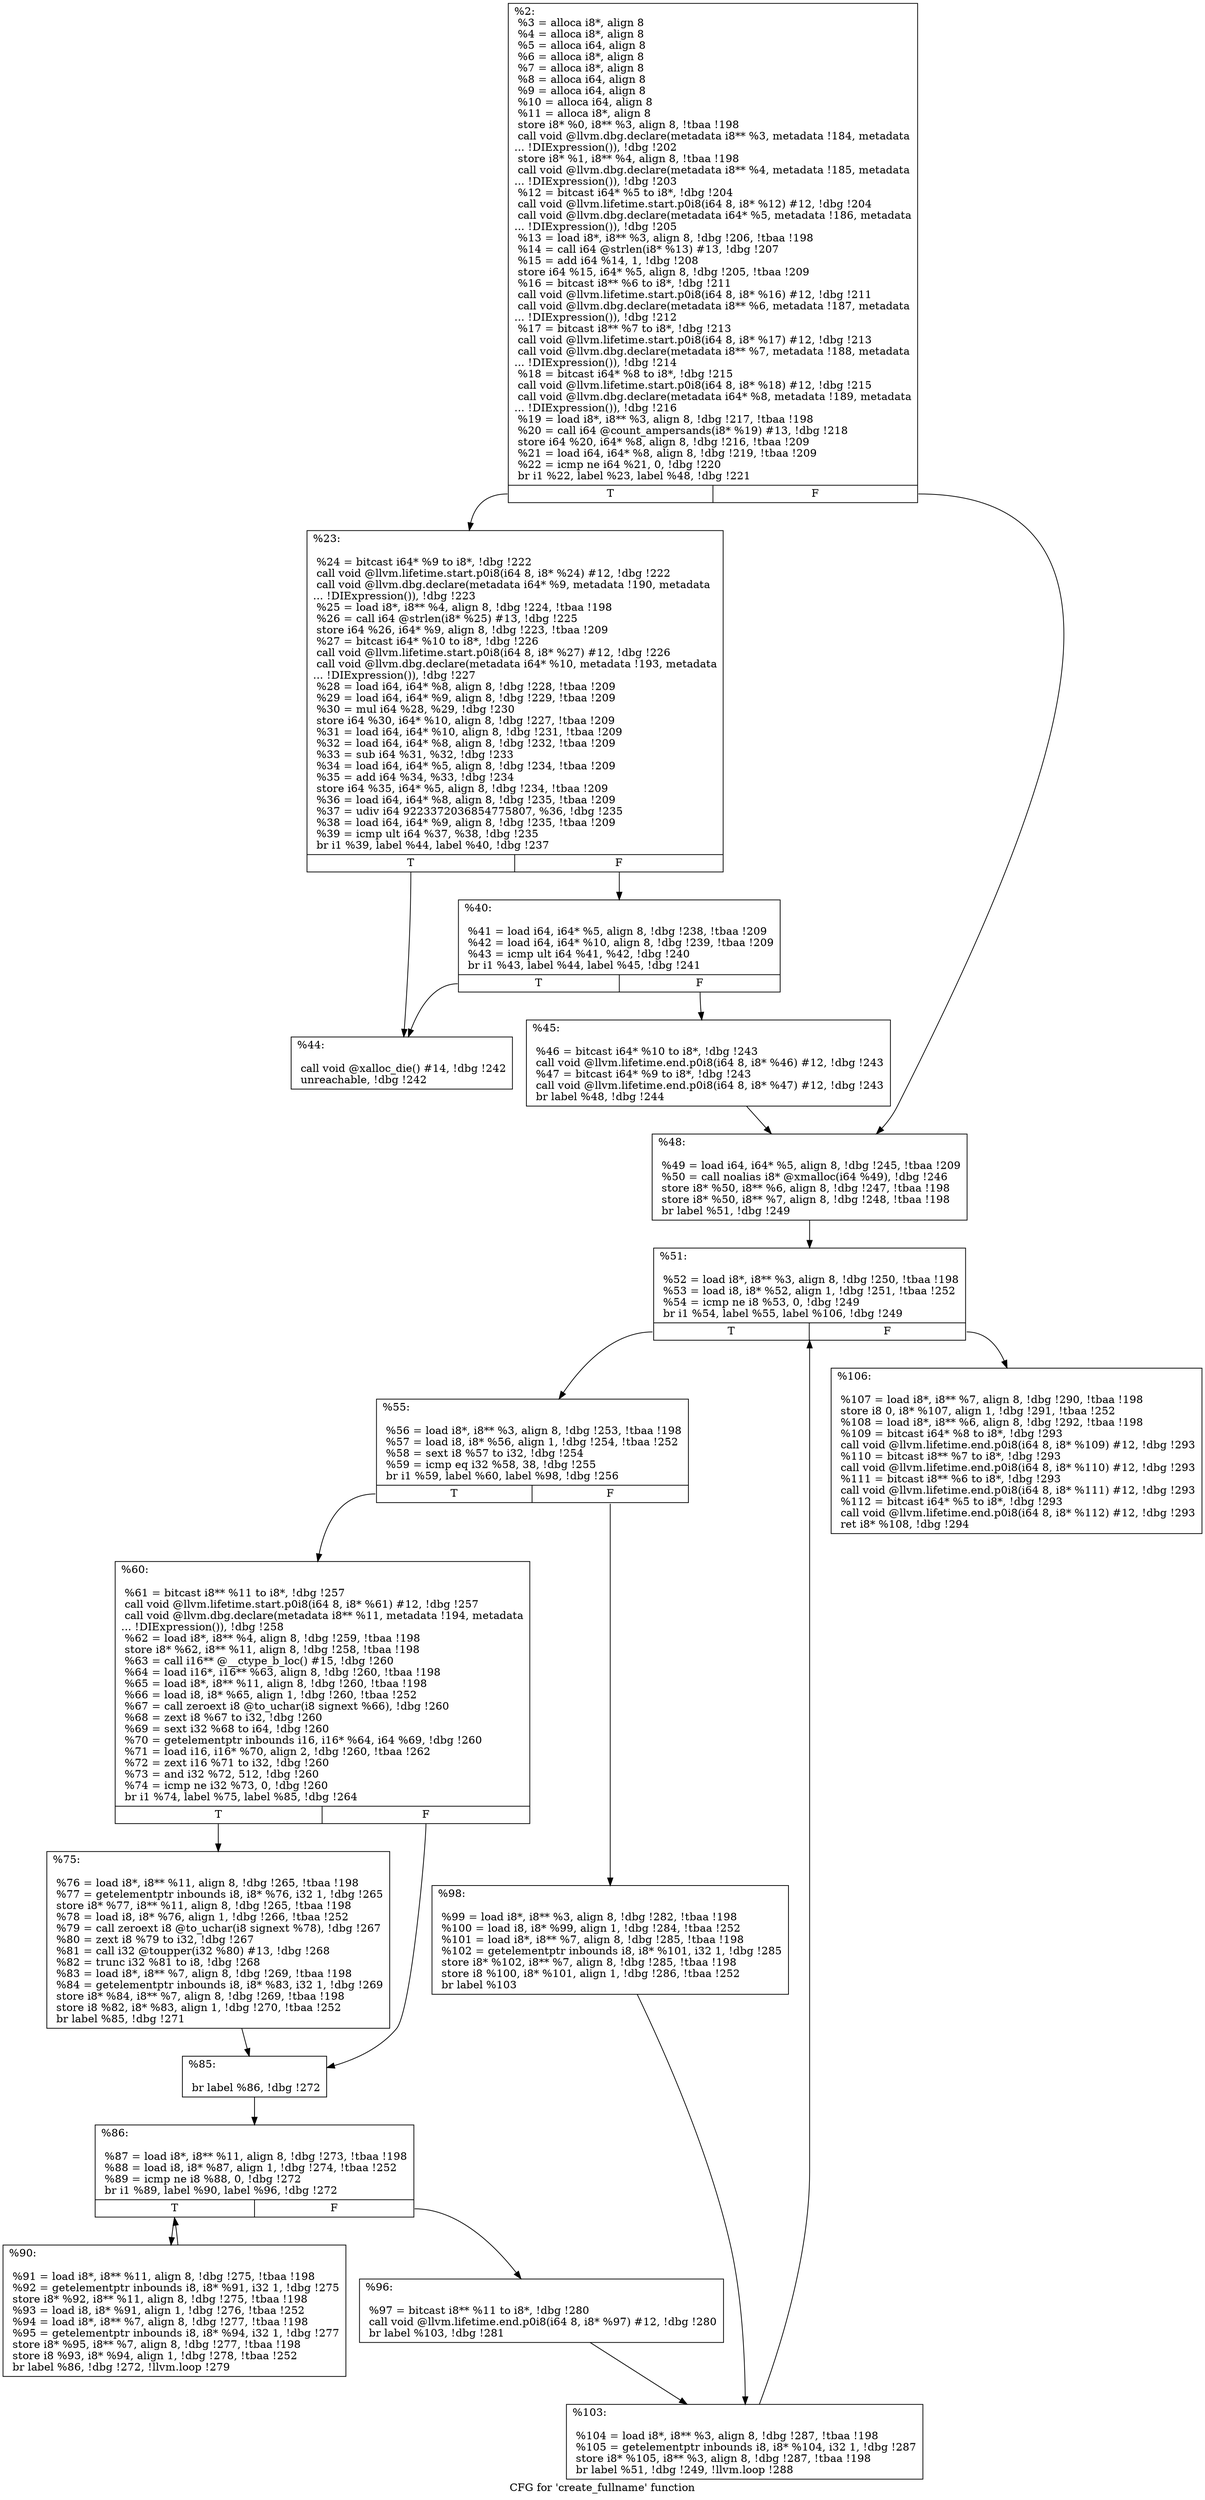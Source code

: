 digraph "CFG for 'create_fullname' function" {
	label="CFG for 'create_fullname' function";

	Node0xb64400 [shape=record,label="{%2:\l  %3 = alloca i8*, align 8\l  %4 = alloca i8*, align 8\l  %5 = alloca i64, align 8\l  %6 = alloca i8*, align 8\l  %7 = alloca i8*, align 8\l  %8 = alloca i64, align 8\l  %9 = alloca i64, align 8\l  %10 = alloca i64, align 8\l  %11 = alloca i8*, align 8\l  store i8* %0, i8** %3, align 8, !tbaa !198\l  call void @llvm.dbg.declare(metadata i8** %3, metadata !184, metadata\l... !DIExpression()), !dbg !202\l  store i8* %1, i8** %4, align 8, !tbaa !198\l  call void @llvm.dbg.declare(metadata i8** %4, metadata !185, metadata\l... !DIExpression()), !dbg !203\l  %12 = bitcast i64* %5 to i8*, !dbg !204\l  call void @llvm.lifetime.start.p0i8(i64 8, i8* %12) #12, !dbg !204\l  call void @llvm.dbg.declare(metadata i64* %5, metadata !186, metadata\l... !DIExpression()), !dbg !205\l  %13 = load i8*, i8** %3, align 8, !dbg !206, !tbaa !198\l  %14 = call i64 @strlen(i8* %13) #13, !dbg !207\l  %15 = add i64 %14, 1, !dbg !208\l  store i64 %15, i64* %5, align 8, !dbg !205, !tbaa !209\l  %16 = bitcast i8** %6 to i8*, !dbg !211\l  call void @llvm.lifetime.start.p0i8(i64 8, i8* %16) #12, !dbg !211\l  call void @llvm.dbg.declare(metadata i8** %6, metadata !187, metadata\l... !DIExpression()), !dbg !212\l  %17 = bitcast i8** %7 to i8*, !dbg !213\l  call void @llvm.lifetime.start.p0i8(i64 8, i8* %17) #12, !dbg !213\l  call void @llvm.dbg.declare(metadata i8** %7, metadata !188, metadata\l... !DIExpression()), !dbg !214\l  %18 = bitcast i64* %8 to i8*, !dbg !215\l  call void @llvm.lifetime.start.p0i8(i64 8, i8* %18) #12, !dbg !215\l  call void @llvm.dbg.declare(metadata i64* %8, metadata !189, metadata\l... !DIExpression()), !dbg !216\l  %19 = load i8*, i8** %3, align 8, !dbg !217, !tbaa !198\l  %20 = call i64 @count_ampersands(i8* %19) #13, !dbg !218\l  store i64 %20, i64* %8, align 8, !dbg !216, !tbaa !209\l  %21 = load i64, i64* %8, align 8, !dbg !219, !tbaa !209\l  %22 = icmp ne i64 %21, 0, !dbg !220\l  br i1 %22, label %23, label %48, !dbg !221\l|{<s0>T|<s1>F}}"];
	Node0xb64400:s0 -> Node0xb64540;
	Node0xb64400:s1 -> Node0xb64680;
	Node0xb64540 [shape=record,label="{%23:\l\l  %24 = bitcast i64* %9 to i8*, !dbg !222\l  call void @llvm.lifetime.start.p0i8(i64 8, i8* %24) #12, !dbg !222\l  call void @llvm.dbg.declare(metadata i64* %9, metadata !190, metadata\l... !DIExpression()), !dbg !223\l  %25 = load i8*, i8** %4, align 8, !dbg !224, !tbaa !198\l  %26 = call i64 @strlen(i8* %25) #13, !dbg !225\l  store i64 %26, i64* %9, align 8, !dbg !223, !tbaa !209\l  %27 = bitcast i64* %10 to i8*, !dbg !226\l  call void @llvm.lifetime.start.p0i8(i64 8, i8* %27) #12, !dbg !226\l  call void @llvm.dbg.declare(metadata i64* %10, metadata !193, metadata\l... !DIExpression()), !dbg !227\l  %28 = load i64, i64* %8, align 8, !dbg !228, !tbaa !209\l  %29 = load i64, i64* %9, align 8, !dbg !229, !tbaa !209\l  %30 = mul i64 %28, %29, !dbg !230\l  store i64 %30, i64* %10, align 8, !dbg !227, !tbaa !209\l  %31 = load i64, i64* %10, align 8, !dbg !231, !tbaa !209\l  %32 = load i64, i64* %8, align 8, !dbg !232, !tbaa !209\l  %33 = sub i64 %31, %32, !dbg !233\l  %34 = load i64, i64* %5, align 8, !dbg !234, !tbaa !209\l  %35 = add i64 %34, %33, !dbg !234\l  store i64 %35, i64* %5, align 8, !dbg !234, !tbaa !209\l  %36 = load i64, i64* %8, align 8, !dbg !235, !tbaa !209\l  %37 = udiv i64 9223372036854775807, %36, !dbg !235\l  %38 = load i64, i64* %9, align 8, !dbg !235, !tbaa !209\l  %39 = icmp ult i64 %37, %38, !dbg !235\l  br i1 %39, label %44, label %40, !dbg !237\l|{<s0>T|<s1>F}}"];
	Node0xb64540:s0 -> Node0xb645e0;
	Node0xb64540:s1 -> Node0xb64590;
	Node0xb64590 [shape=record,label="{%40:\l\l  %41 = load i64, i64* %5, align 8, !dbg !238, !tbaa !209\l  %42 = load i64, i64* %10, align 8, !dbg !239, !tbaa !209\l  %43 = icmp ult i64 %41, %42, !dbg !240\l  br i1 %43, label %44, label %45, !dbg !241\l|{<s0>T|<s1>F}}"];
	Node0xb64590:s0 -> Node0xb645e0;
	Node0xb64590:s1 -> Node0xb64630;
	Node0xb645e0 [shape=record,label="{%44:\l\l  call void @xalloc_die() #14, !dbg !242\l  unreachable, !dbg !242\l}"];
	Node0xb64630 [shape=record,label="{%45:\l\l  %46 = bitcast i64* %10 to i8*, !dbg !243\l  call void @llvm.lifetime.end.p0i8(i64 8, i8* %46) #12, !dbg !243\l  %47 = bitcast i64* %9 to i8*, !dbg !243\l  call void @llvm.lifetime.end.p0i8(i64 8, i8* %47) #12, !dbg !243\l  br label %48, !dbg !244\l}"];
	Node0xb64630 -> Node0xb64680;
	Node0xb64680 [shape=record,label="{%48:\l\l  %49 = load i64, i64* %5, align 8, !dbg !245, !tbaa !209\l  %50 = call noalias i8* @xmalloc(i64 %49), !dbg !246\l  store i8* %50, i8** %6, align 8, !dbg !247, !tbaa !198\l  store i8* %50, i8** %7, align 8, !dbg !248, !tbaa !198\l  br label %51, !dbg !249\l}"];
	Node0xb64680 -> Node0xb646d0;
	Node0xb646d0 [shape=record,label="{%51:\l\l  %52 = load i8*, i8** %3, align 8, !dbg !250, !tbaa !198\l  %53 = load i8, i8* %52, align 1, !dbg !251, !tbaa !252\l  %54 = icmp ne i8 %53, 0, !dbg !249\l  br i1 %54, label %55, label %106, !dbg !249\l|{<s0>T|<s1>F}}"];
	Node0xb646d0:s0 -> Node0xb64720;
	Node0xb646d0:s1 -> Node0xb649f0;
	Node0xb64720 [shape=record,label="{%55:\l\l  %56 = load i8*, i8** %3, align 8, !dbg !253, !tbaa !198\l  %57 = load i8, i8* %56, align 1, !dbg !254, !tbaa !252\l  %58 = sext i8 %57 to i32, !dbg !254\l  %59 = icmp eq i32 %58, 38, !dbg !255\l  br i1 %59, label %60, label %98, !dbg !256\l|{<s0>T|<s1>F}}"];
	Node0xb64720:s0 -> Node0xb64770;
	Node0xb64720:s1 -> Node0xb64950;
	Node0xb64770 [shape=record,label="{%60:\l\l  %61 = bitcast i8** %11 to i8*, !dbg !257\l  call void @llvm.lifetime.start.p0i8(i64 8, i8* %61) #12, !dbg !257\l  call void @llvm.dbg.declare(metadata i8** %11, metadata !194, metadata\l... !DIExpression()), !dbg !258\l  %62 = load i8*, i8** %4, align 8, !dbg !259, !tbaa !198\l  store i8* %62, i8** %11, align 8, !dbg !258, !tbaa !198\l  %63 = call i16** @__ctype_b_loc() #15, !dbg !260\l  %64 = load i16*, i16** %63, align 8, !dbg !260, !tbaa !198\l  %65 = load i8*, i8** %11, align 8, !dbg !260, !tbaa !198\l  %66 = load i8, i8* %65, align 1, !dbg !260, !tbaa !252\l  %67 = call zeroext i8 @to_uchar(i8 signext %66), !dbg !260\l  %68 = zext i8 %67 to i32, !dbg !260\l  %69 = sext i32 %68 to i64, !dbg !260\l  %70 = getelementptr inbounds i16, i16* %64, i64 %69, !dbg !260\l  %71 = load i16, i16* %70, align 2, !dbg !260, !tbaa !262\l  %72 = zext i16 %71 to i32, !dbg !260\l  %73 = and i32 %72, 512, !dbg !260\l  %74 = icmp ne i32 %73, 0, !dbg !260\l  br i1 %74, label %75, label %85, !dbg !264\l|{<s0>T|<s1>F}}"];
	Node0xb64770:s0 -> Node0xb647c0;
	Node0xb64770:s1 -> Node0xb64810;
	Node0xb647c0 [shape=record,label="{%75:\l\l  %76 = load i8*, i8** %11, align 8, !dbg !265, !tbaa !198\l  %77 = getelementptr inbounds i8, i8* %76, i32 1, !dbg !265\l  store i8* %77, i8** %11, align 8, !dbg !265, !tbaa !198\l  %78 = load i8, i8* %76, align 1, !dbg !266, !tbaa !252\l  %79 = call zeroext i8 @to_uchar(i8 signext %78), !dbg !267\l  %80 = zext i8 %79 to i32, !dbg !267\l  %81 = call i32 @toupper(i32 %80) #13, !dbg !268\l  %82 = trunc i32 %81 to i8, !dbg !268\l  %83 = load i8*, i8** %7, align 8, !dbg !269, !tbaa !198\l  %84 = getelementptr inbounds i8, i8* %83, i32 1, !dbg !269\l  store i8* %84, i8** %7, align 8, !dbg !269, !tbaa !198\l  store i8 %82, i8* %83, align 1, !dbg !270, !tbaa !252\l  br label %85, !dbg !271\l}"];
	Node0xb647c0 -> Node0xb64810;
	Node0xb64810 [shape=record,label="{%85:\l\l  br label %86, !dbg !272\l}"];
	Node0xb64810 -> Node0xb64860;
	Node0xb64860 [shape=record,label="{%86:\l\l  %87 = load i8*, i8** %11, align 8, !dbg !273, !tbaa !198\l  %88 = load i8, i8* %87, align 1, !dbg !274, !tbaa !252\l  %89 = icmp ne i8 %88, 0, !dbg !272\l  br i1 %89, label %90, label %96, !dbg !272\l|{<s0>T|<s1>F}}"];
	Node0xb64860:s0 -> Node0xb648b0;
	Node0xb64860:s1 -> Node0xb64900;
	Node0xb648b0 [shape=record,label="{%90:\l\l  %91 = load i8*, i8** %11, align 8, !dbg !275, !tbaa !198\l  %92 = getelementptr inbounds i8, i8* %91, i32 1, !dbg !275\l  store i8* %92, i8** %11, align 8, !dbg !275, !tbaa !198\l  %93 = load i8, i8* %91, align 1, !dbg !276, !tbaa !252\l  %94 = load i8*, i8** %7, align 8, !dbg !277, !tbaa !198\l  %95 = getelementptr inbounds i8, i8* %94, i32 1, !dbg !277\l  store i8* %95, i8** %7, align 8, !dbg !277, !tbaa !198\l  store i8 %93, i8* %94, align 1, !dbg !278, !tbaa !252\l  br label %86, !dbg !272, !llvm.loop !279\l}"];
	Node0xb648b0 -> Node0xb64860;
	Node0xb64900 [shape=record,label="{%96:\l\l  %97 = bitcast i8** %11 to i8*, !dbg !280\l  call void @llvm.lifetime.end.p0i8(i64 8, i8* %97) #12, !dbg !280\l  br label %103, !dbg !281\l}"];
	Node0xb64900 -> Node0xb649a0;
	Node0xb64950 [shape=record,label="{%98:\l\l  %99 = load i8*, i8** %3, align 8, !dbg !282, !tbaa !198\l  %100 = load i8, i8* %99, align 1, !dbg !284, !tbaa !252\l  %101 = load i8*, i8** %7, align 8, !dbg !285, !tbaa !198\l  %102 = getelementptr inbounds i8, i8* %101, i32 1, !dbg !285\l  store i8* %102, i8** %7, align 8, !dbg !285, !tbaa !198\l  store i8 %100, i8* %101, align 1, !dbg !286, !tbaa !252\l  br label %103\l}"];
	Node0xb64950 -> Node0xb649a0;
	Node0xb649a0 [shape=record,label="{%103:\l\l  %104 = load i8*, i8** %3, align 8, !dbg !287, !tbaa !198\l  %105 = getelementptr inbounds i8, i8* %104, i32 1, !dbg !287\l  store i8* %105, i8** %3, align 8, !dbg !287, !tbaa !198\l  br label %51, !dbg !249, !llvm.loop !288\l}"];
	Node0xb649a0 -> Node0xb646d0;
	Node0xb649f0 [shape=record,label="{%106:\l\l  %107 = load i8*, i8** %7, align 8, !dbg !290, !tbaa !198\l  store i8 0, i8* %107, align 1, !dbg !291, !tbaa !252\l  %108 = load i8*, i8** %6, align 8, !dbg !292, !tbaa !198\l  %109 = bitcast i64* %8 to i8*, !dbg !293\l  call void @llvm.lifetime.end.p0i8(i64 8, i8* %109) #12, !dbg !293\l  %110 = bitcast i8** %7 to i8*, !dbg !293\l  call void @llvm.lifetime.end.p0i8(i64 8, i8* %110) #12, !dbg !293\l  %111 = bitcast i8** %6 to i8*, !dbg !293\l  call void @llvm.lifetime.end.p0i8(i64 8, i8* %111) #12, !dbg !293\l  %112 = bitcast i64* %5 to i8*, !dbg !293\l  call void @llvm.lifetime.end.p0i8(i64 8, i8* %112) #12, !dbg !293\l  ret i8* %108, !dbg !294\l}"];
}
